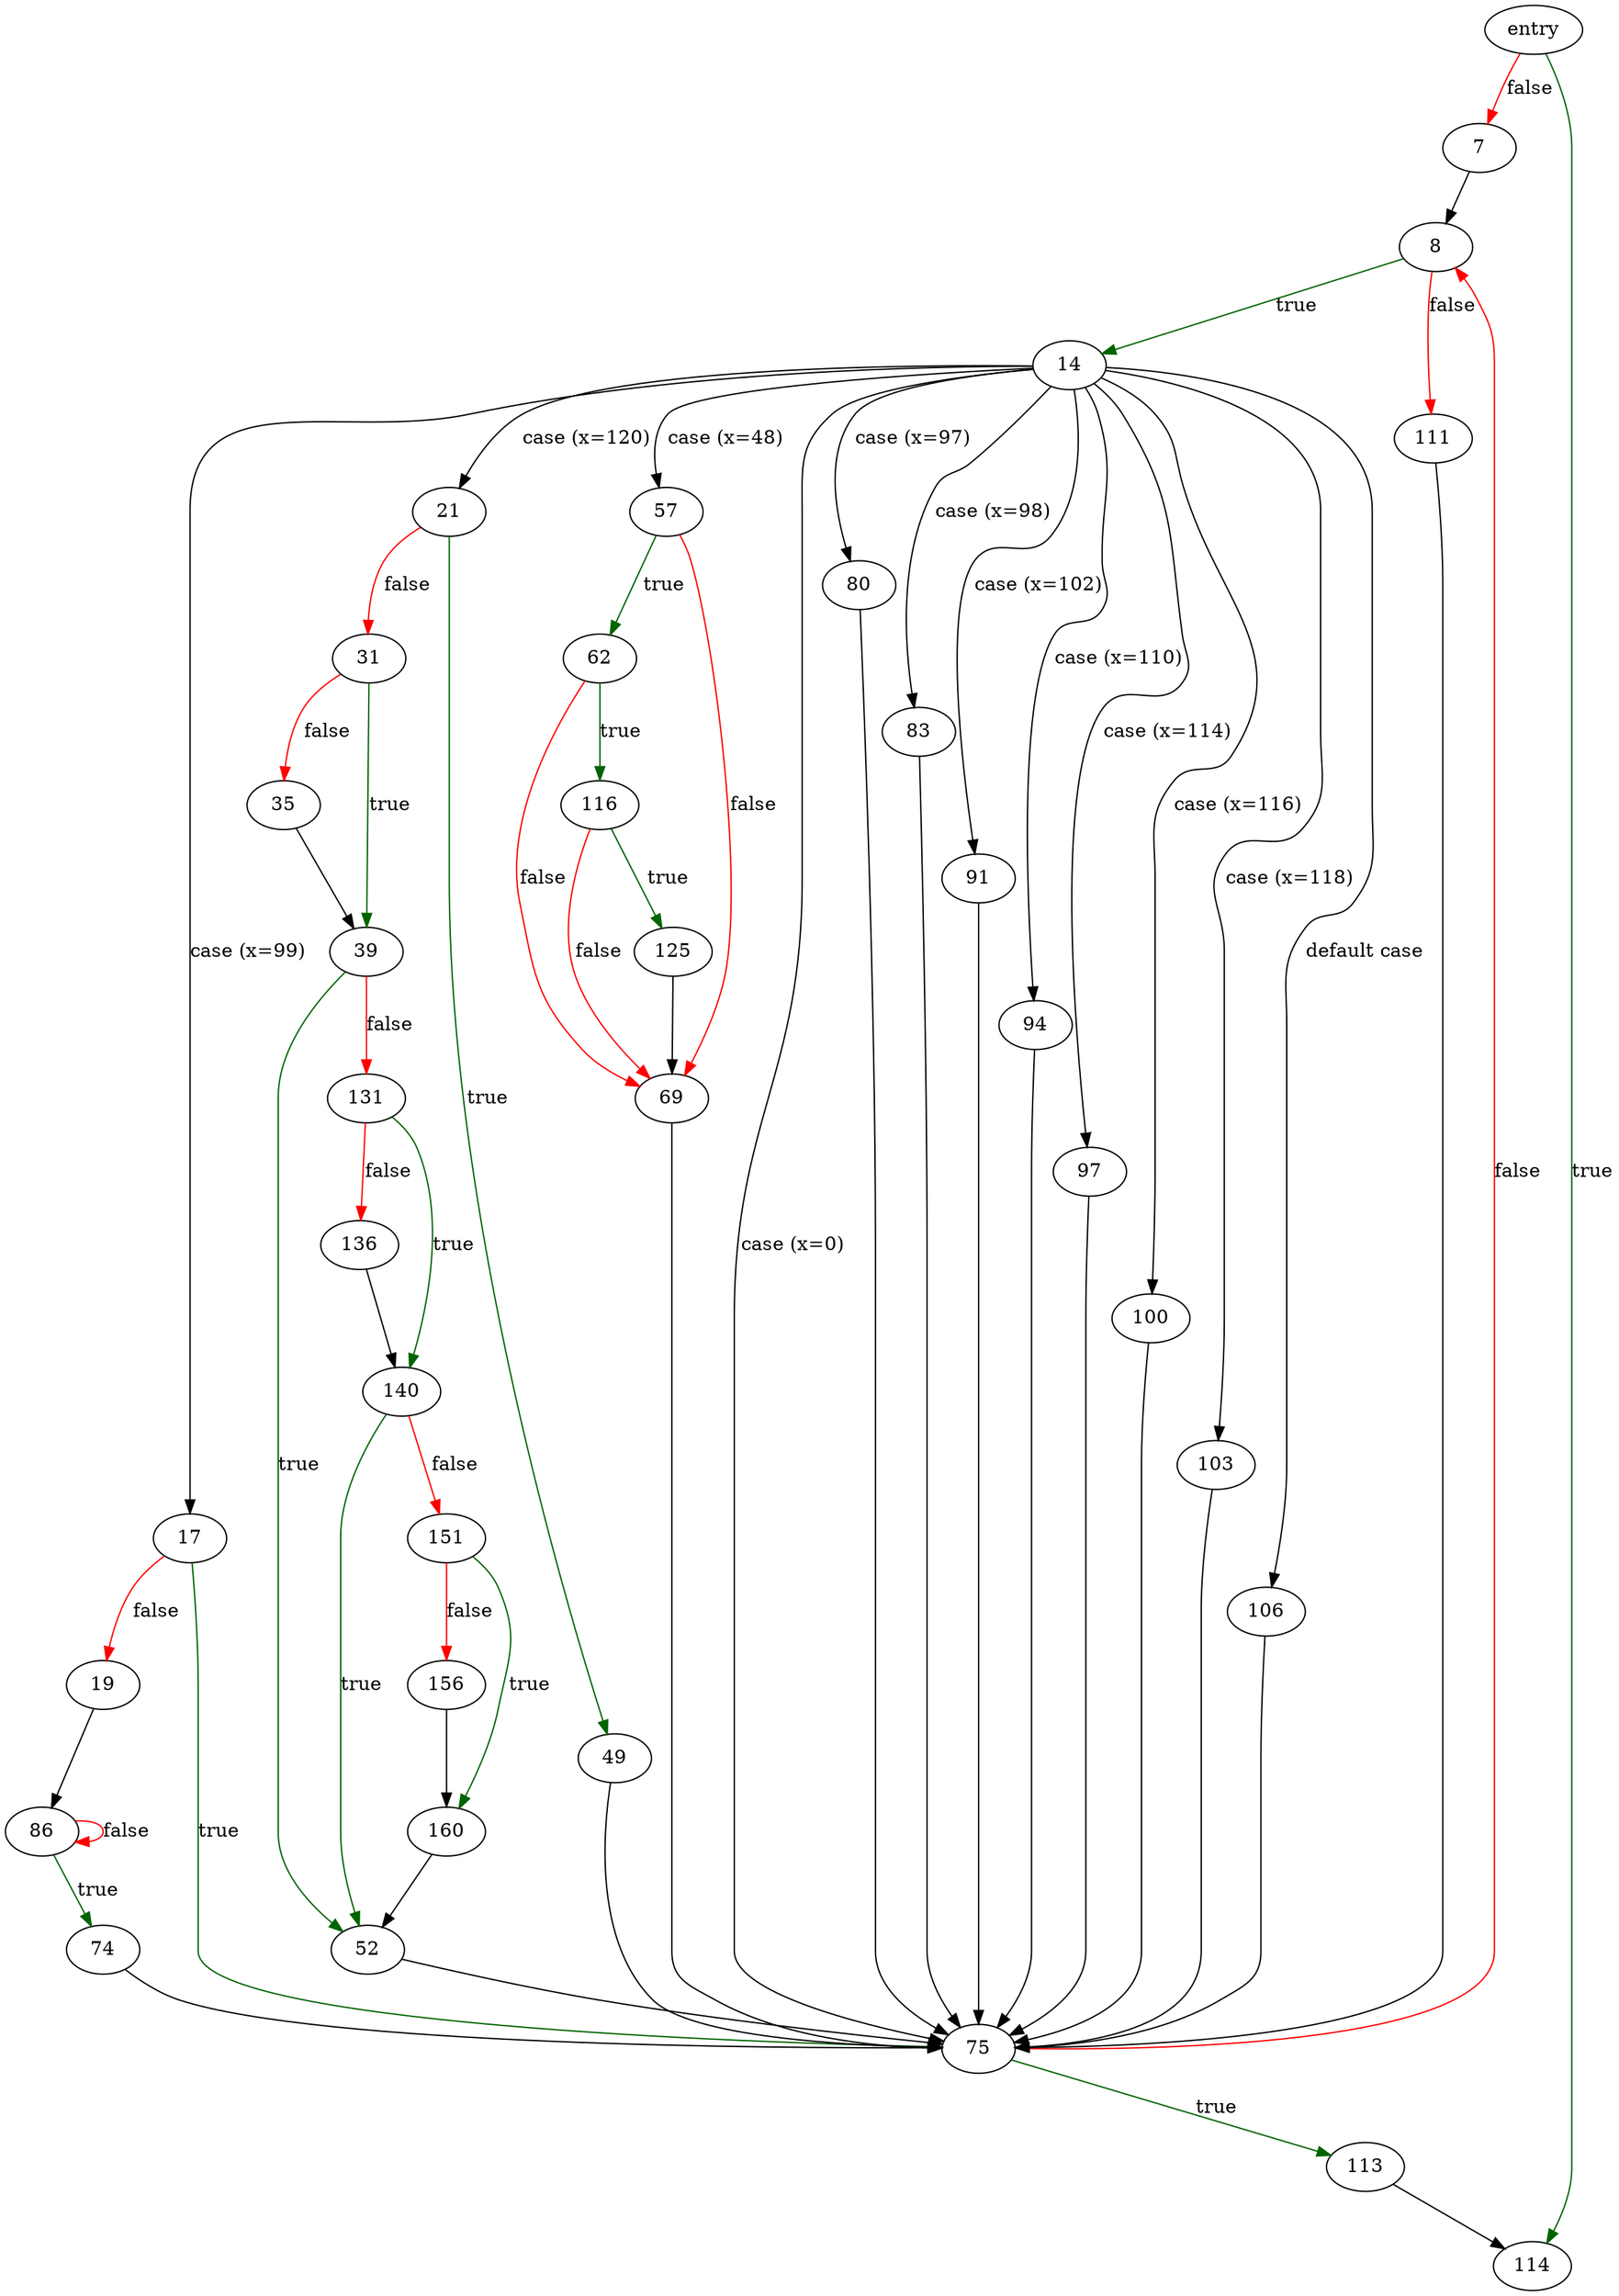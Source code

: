 digraph "copy_unescaped_string" {
	// Node definitions.
	1 [label=entry];
	7;
	8;
	14;
	17;
	19;
	21;
	31;
	35;
	39;
	49;
	52;
	57;
	62;
	69;
	74;
	75;
	80;
	83;
	86;
	91;
	94;
	97;
	100;
	103;
	106;
	111;
	113;
	114;
	116;
	125;
	131;
	136;
	140;
	151;
	156;
	160;

	// Edge definitions.
	1 -> 7 [
		color=red
		label=false
	];
	1 -> 114 [
		color=darkgreen
		label=true
	];
	7 -> 8;
	8 -> 14 [
		color=darkgreen
		label=true
	];
	8 -> 111 [
		color=red
		label=false
	];
	14 -> 17 [label="case (x=99)"];
	14 -> 21 [label="case (x=120)"];
	14 -> 57 [label="case (x=48)"];
	14 -> 75 [label="case (x=0)"];
	14 -> 80 [label="case (x=97)"];
	14 -> 83 [label="case (x=98)"];
	14 -> 91 [label="case (x=102)"];
	14 -> 94 [label="case (x=110)"];
	14 -> 97 [label="case (x=114)"];
	14 -> 100 [label="case (x=116)"];
	14 -> 103 [label="case (x=118)"];
	14 -> 106 [label="default case"];
	17 -> 19 [
		color=red
		label=false
	];
	17 -> 75 [
		color=darkgreen
		label=true
	];
	19 -> 86;
	21 -> 31 [
		color=red
		label=false
	];
	21 -> 49 [
		color=darkgreen
		label=true
	];
	31 -> 35 [
		color=red
		label=false
	];
	31 -> 39 [
		color=darkgreen
		label=true
	];
	35 -> 39;
	39 -> 52 [
		color=darkgreen
		label=true
	];
	39 -> 131 [
		color=red
		label=false
	];
	49 -> 75;
	52 -> 75;
	57 -> 62 [
		color=darkgreen
		label=true
	];
	57 -> 69 [
		color=red
		label=false
	];
	62 -> 69 [
		color=red
		label=false
	];
	62 -> 116 [
		color=darkgreen
		label=true
	];
	69 -> 75;
	74 -> 75;
	75 -> 8 [
		color=red
		label=false
	];
	75 -> 113 [
		color=darkgreen
		label=true
	];
	80 -> 75;
	83 -> 75;
	86 -> 74 [
		color=darkgreen
		label=true
	];
	86 -> 86 [
		color=red
		label=false
	];
	91 -> 75;
	94 -> 75;
	97 -> 75;
	100 -> 75;
	103 -> 75;
	106 -> 75;
	111 -> 75;
	113 -> 114;
	116 -> 69 [
		color=red
		label=false
	];
	116 -> 125 [
		color=darkgreen
		label=true
	];
	125 -> 69;
	131 -> 136 [
		color=red
		label=false
	];
	131 -> 140 [
		color=darkgreen
		label=true
	];
	136 -> 140;
	140 -> 52 [
		color=darkgreen
		label=true
	];
	140 -> 151 [
		color=red
		label=false
	];
	151 -> 156 [
		color=red
		label=false
	];
	151 -> 160 [
		color=darkgreen
		label=true
	];
	156 -> 160;
	160 -> 52;
}